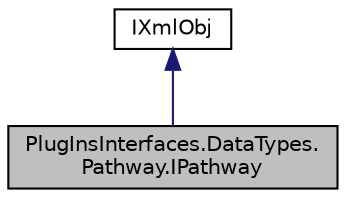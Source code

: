 digraph "PlugInsInterfaces.DataTypes.Pathway.IPathway"
{
  edge [fontname="Helvetica",fontsize="10",labelfontname="Helvetica",labelfontsize="10"];
  node [fontname="Helvetica",fontsize="10",shape=record];
  Node1 [label="PlugInsInterfaces.DataTypes.\lPathway.IPathway",height=0.2,width=0.4,color="black", fillcolor="grey75", style="filled" fontcolor="black"];
  Node2 -> Node1 [dir="back",color="midnightblue",fontsize="10",style="solid",fontname="Helvetica"];
  Node2 [label="IXmlObj",height=0.2,width=0.4,color="black", fillcolor="white", style="filled",URL="$interface_plug_ins_interfaces_1_1_data_types_1_1_i_xml_obj.html"];
}
